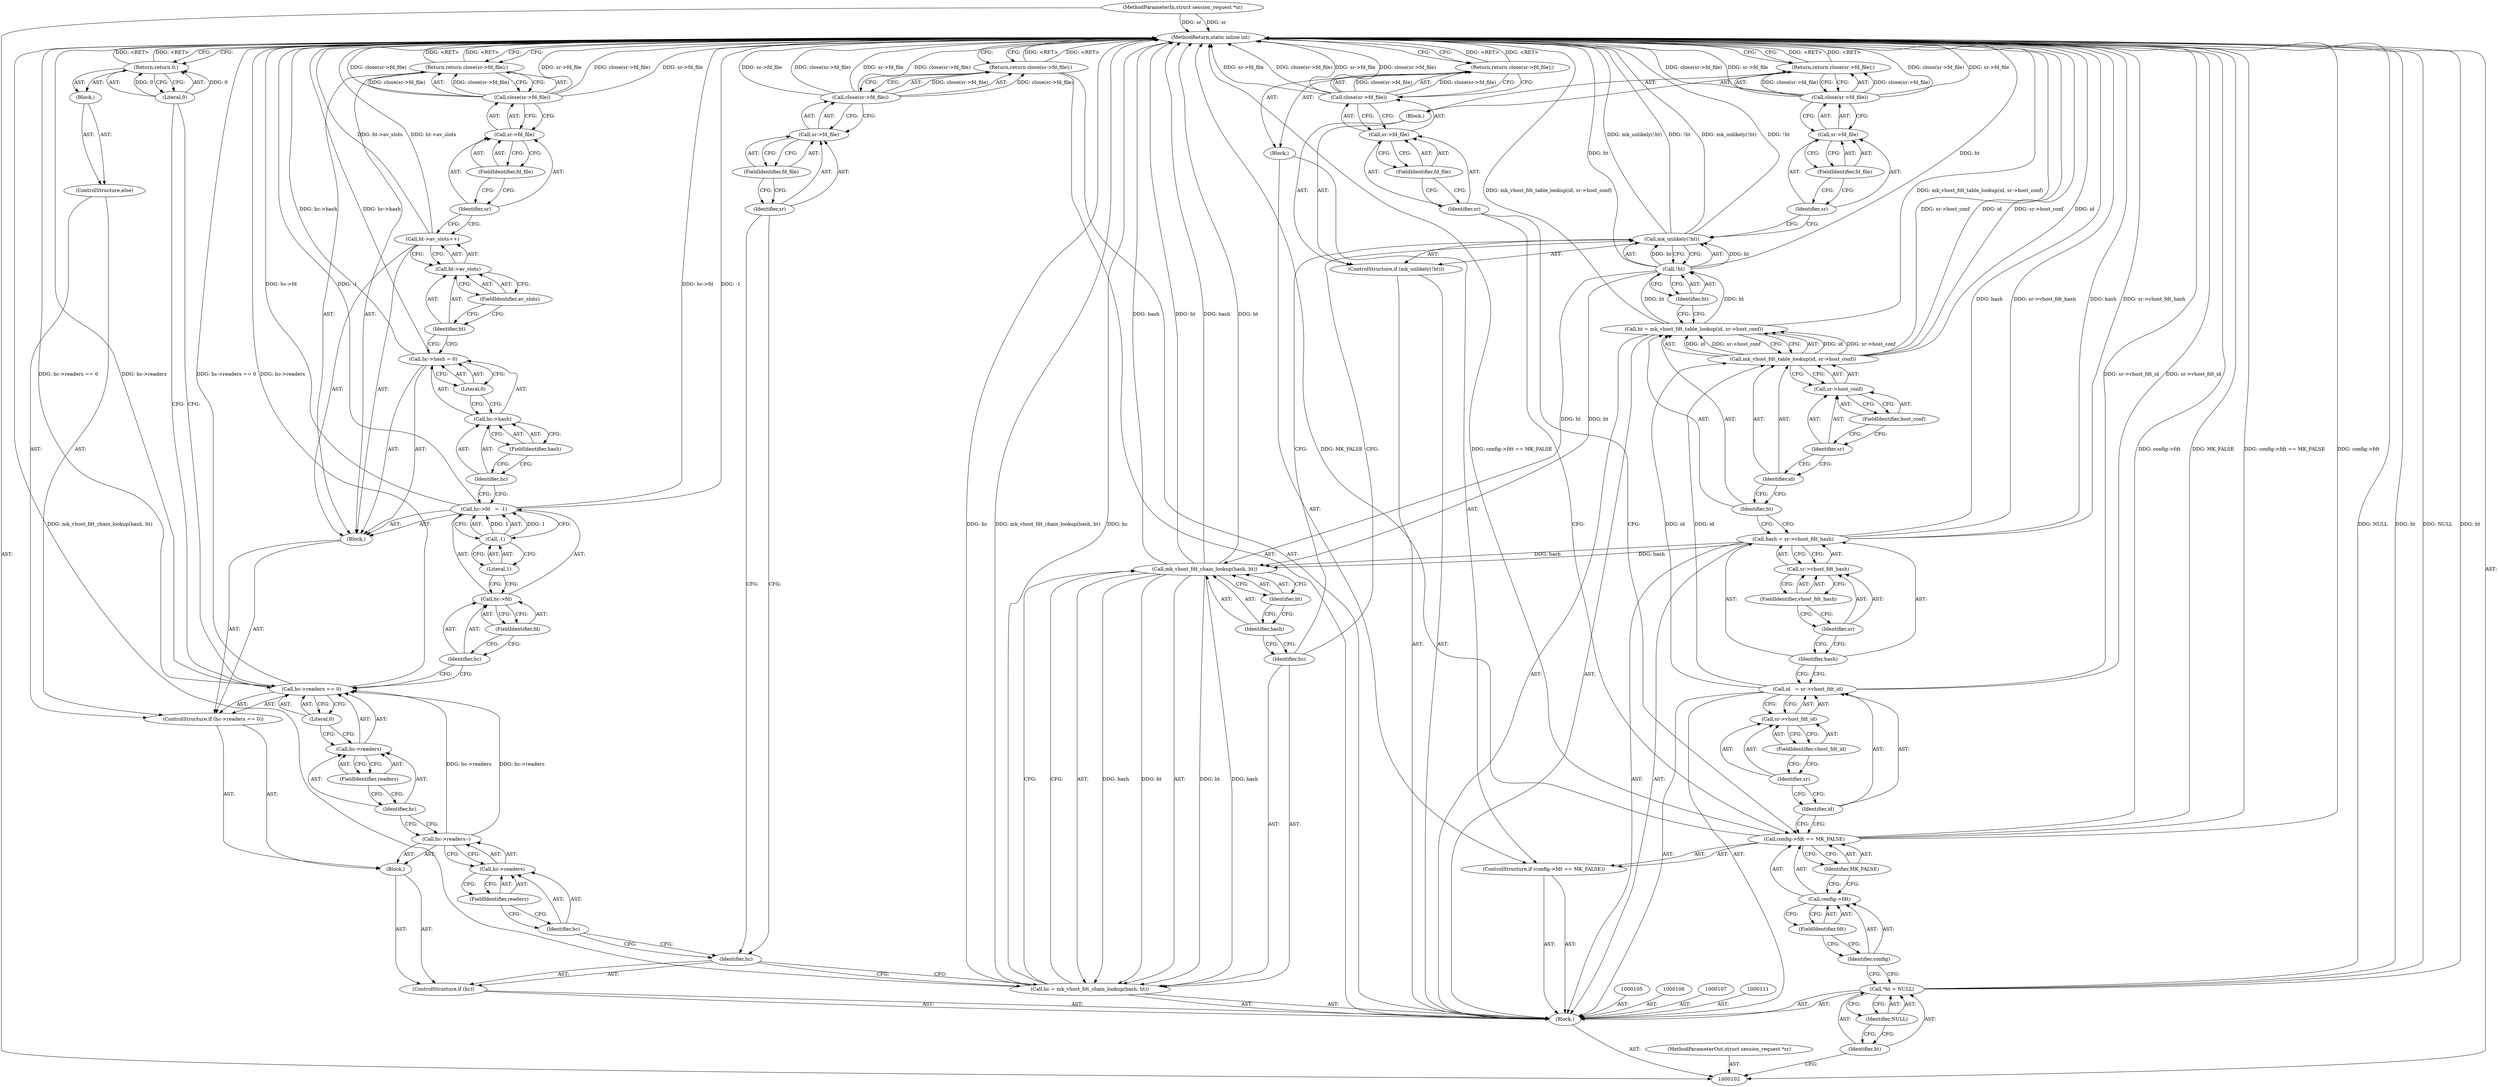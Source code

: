 digraph "0_monkey_b2d0e6f92310bb14a15aa2f8e96e1fb5379776dd_1" {
"1000199" [label="(MethodReturn,static inline int)"];
"1000103" [label="(MethodParameterIn,struct session_request *sr)"];
"1000258" [label="(MethodParameterOut,struct session_request *sr)"];
"1000126" [label="(Call,sr->vhost_fdt_id)"];
"1000127" [label="(Identifier,sr)"];
"1000128" [label="(FieldIdentifier,vhost_fdt_id)"];
"1000124" [label="(Call,id   = sr->vhost_fdt_id)"];
"1000125" [label="(Identifier,id)"];
"1000131" [label="(Call,sr->vhost_fdt_hash)"];
"1000132" [label="(Identifier,sr)"];
"1000133" [label="(FieldIdentifier,vhost_fdt_hash)"];
"1000129" [label="(Call,hash = sr->vhost_fdt_hash)"];
"1000130" [label="(Identifier,hash)"];
"1000137" [label="(Identifier,id)"];
"1000138" [label="(Call,sr->host_conf)"];
"1000139" [label="(Identifier,sr)"];
"1000134" [label="(Call,ht = mk_vhost_fdt_table_lookup(id, sr->host_conf))"];
"1000135" [label="(Identifier,ht)"];
"1000140" [label="(FieldIdentifier,host_conf)"];
"1000136" [label="(Call,mk_vhost_fdt_table_lookup(id, sr->host_conf))"];
"1000143" [label="(Call,!ht)"];
"1000144" [label="(Identifier,ht)"];
"1000145" [label="(Block,)"];
"1000141" [label="(ControlStructure,if (mk_unlikely(!ht)))"];
"1000142" [label="(Call,mk_unlikely(!ht))"];
"1000147" [label="(Call,close(sr->fd_file))"];
"1000148" [label="(Call,sr->fd_file)"];
"1000149" [label="(Identifier,sr)"];
"1000150" [label="(FieldIdentifier,fd_file)"];
"1000146" [label="(Return,return close(sr->fd_file);)"];
"1000104" [label="(Block,)"];
"1000154" [label="(Identifier,hash)"];
"1000151" [label="(Call,hc = mk_vhost_fdt_chain_lookup(hash, ht))"];
"1000152" [label="(Identifier,hc)"];
"1000155" [label="(Identifier,ht)"];
"1000153" [label="(Call,mk_vhost_fdt_chain_lookup(hash, ht))"];
"1000158" [label="(Block,)"];
"1000156" [label="(ControlStructure,if (hc))"];
"1000157" [label="(Identifier,hc)"];
"1000162" [label="(FieldIdentifier,readers)"];
"1000159" [label="(Call,hc->readers--)"];
"1000160" [label="(Call,hc->readers)"];
"1000161" [label="(Identifier,hc)"];
"1000164" [label="(Call,hc->readers == 0)"];
"1000165" [label="(Call,hc->readers)"];
"1000166" [label="(Identifier,hc)"];
"1000167" [label="(FieldIdentifier,readers)"];
"1000168" [label="(Literal,0)"];
"1000169" [label="(Block,)"];
"1000163" [label="(ControlStructure,if (hc->readers == 0))"];
"1000170" [label="(Call,hc->fd   = -1)"];
"1000171" [label="(Call,hc->fd)"];
"1000172" [label="(Identifier,hc)"];
"1000173" [label="(FieldIdentifier,fd)"];
"1000174" [label="(Call,-1)"];
"1000175" [label="(Literal,1)"];
"1000176" [label="(Call,hc->hash = 0)"];
"1000177" [label="(Call,hc->hash)"];
"1000178" [label="(Identifier,hc)"];
"1000179" [label="(FieldIdentifier,hash)"];
"1000180" [label="(Literal,0)"];
"1000181" [label="(Call,ht->av_slots++)"];
"1000182" [label="(Call,ht->av_slots)"];
"1000183" [label="(Identifier,ht)"];
"1000184" [label="(FieldIdentifier,av_slots)"];
"1000185" [label="(Return,return close(sr->fd_file);)"];
"1000186" [label="(Call,close(sr->fd_file))"];
"1000187" [label="(Call,sr->fd_file)"];
"1000188" [label="(Identifier,sr)"];
"1000189" [label="(FieldIdentifier,fd_file)"];
"1000191" [label="(Block,)"];
"1000190" [label="(ControlStructure,else)"];
"1000192" [label="(Return,return 0;)"];
"1000193" [label="(Literal,0)"];
"1000195" [label="(Call,close(sr->fd_file))"];
"1000196" [label="(Call,sr->fd_file)"];
"1000197" [label="(Identifier,sr)"];
"1000198" [label="(FieldIdentifier,fd_file)"];
"1000194" [label="(Return,return close(sr->fd_file);)"];
"1000108" [label="(Call,*ht = NULL)"];
"1000109" [label="(Identifier,ht)"];
"1000110" [label="(Identifier,NULL)"];
"1000116" [label="(FieldIdentifier,fdt)"];
"1000117" [label="(Identifier,MK_FALSE)"];
"1000118" [label="(Block,)"];
"1000112" [label="(ControlStructure,if (config->fdt == MK_FALSE))"];
"1000113" [label="(Call,config->fdt == MK_FALSE)"];
"1000114" [label="(Call,config->fdt)"];
"1000115" [label="(Identifier,config)"];
"1000120" [label="(Call,close(sr->fd_file))"];
"1000121" [label="(Call,sr->fd_file)"];
"1000122" [label="(Identifier,sr)"];
"1000123" [label="(FieldIdentifier,fd_file)"];
"1000119" [label="(Return,return close(sr->fd_file);)"];
"1000199" -> "1000102"  [label="AST: "];
"1000199" -> "1000119"  [label="CFG: "];
"1000199" -> "1000146"  [label="CFG: "];
"1000199" -> "1000185"  [label="CFG: "];
"1000199" -> "1000192"  [label="CFG: "];
"1000199" -> "1000194"  [label="CFG: "];
"1000194" -> "1000199"  [label="DDG: <RET>"];
"1000119" -> "1000199"  [label="DDG: <RET>"];
"1000146" -> "1000199"  [label="DDG: <RET>"];
"1000192" -> "1000199"  [label="DDG: <RET>"];
"1000185" -> "1000199"  [label="DDG: <RET>"];
"1000113" -> "1000199"  [label="DDG: config->fdt"];
"1000113" -> "1000199"  [label="DDG: MK_FALSE"];
"1000113" -> "1000199"  [label="DDG: config->fdt == MK_FALSE"];
"1000120" -> "1000199"  [label="DDG: sr->fd_file"];
"1000120" -> "1000199"  [label="DDG: close(sr->fd_file)"];
"1000151" -> "1000199"  [label="DDG: mk_vhost_fdt_chain_lookup(hash, ht)"];
"1000151" -> "1000199"  [label="DDG: hc"];
"1000153" -> "1000199"  [label="DDG: hash"];
"1000153" -> "1000199"  [label="DDG: ht"];
"1000136" -> "1000199"  [label="DDG: sr->host_conf"];
"1000136" -> "1000199"  [label="DDG: id"];
"1000195" -> "1000199"  [label="DDG: sr->fd_file"];
"1000195" -> "1000199"  [label="DDG: close(sr->fd_file)"];
"1000147" -> "1000199"  [label="DDG: close(sr->fd_file)"];
"1000147" -> "1000199"  [label="DDG: sr->fd_file"];
"1000181" -> "1000199"  [label="DDG: ht->av_slots"];
"1000129" -> "1000199"  [label="DDG: hash"];
"1000129" -> "1000199"  [label="DDG: sr->vhost_fdt_hash"];
"1000164" -> "1000199"  [label="DDG: hc->readers == 0"];
"1000164" -> "1000199"  [label="DDG: hc->readers"];
"1000186" -> "1000199"  [label="DDG: close(sr->fd_file)"];
"1000186" -> "1000199"  [label="DDG: sr->fd_file"];
"1000124" -> "1000199"  [label="DDG: sr->vhost_fdt_id"];
"1000142" -> "1000199"  [label="DDG: mk_unlikely(!ht)"];
"1000142" -> "1000199"  [label="DDG: !ht"];
"1000103" -> "1000199"  [label="DDG: sr"];
"1000143" -> "1000199"  [label="DDG: ht"];
"1000108" -> "1000199"  [label="DDG: NULL"];
"1000108" -> "1000199"  [label="DDG: ht"];
"1000134" -> "1000199"  [label="DDG: mk_vhost_fdt_table_lookup(id, sr->host_conf)"];
"1000170" -> "1000199"  [label="DDG: hc->fd"];
"1000170" -> "1000199"  [label="DDG: -1"];
"1000176" -> "1000199"  [label="DDG: hc->hash"];
"1000103" -> "1000102"  [label="AST: "];
"1000103" -> "1000199"  [label="DDG: sr"];
"1000258" -> "1000102"  [label="AST: "];
"1000126" -> "1000124"  [label="AST: "];
"1000126" -> "1000128"  [label="CFG: "];
"1000127" -> "1000126"  [label="AST: "];
"1000128" -> "1000126"  [label="AST: "];
"1000124" -> "1000126"  [label="CFG: "];
"1000127" -> "1000126"  [label="AST: "];
"1000127" -> "1000125"  [label="CFG: "];
"1000128" -> "1000127"  [label="CFG: "];
"1000128" -> "1000126"  [label="AST: "];
"1000128" -> "1000127"  [label="CFG: "];
"1000126" -> "1000128"  [label="CFG: "];
"1000124" -> "1000104"  [label="AST: "];
"1000124" -> "1000126"  [label="CFG: "];
"1000125" -> "1000124"  [label="AST: "];
"1000126" -> "1000124"  [label="AST: "];
"1000130" -> "1000124"  [label="CFG: "];
"1000124" -> "1000199"  [label="DDG: sr->vhost_fdt_id"];
"1000124" -> "1000136"  [label="DDG: id"];
"1000125" -> "1000124"  [label="AST: "];
"1000125" -> "1000113"  [label="CFG: "];
"1000127" -> "1000125"  [label="CFG: "];
"1000131" -> "1000129"  [label="AST: "];
"1000131" -> "1000133"  [label="CFG: "];
"1000132" -> "1000131"  [label="AST: "];
"1000133" -> "1000131"  [label="AST: "];
"1000129" -> "1000131"  [label="CFG: "];
"1000132" -> "1000131"  [label="AST: "];
"1000132" -> "1000130"  [label="CFG: "];
"1000133" -> "1000132"  [label="CFG: "];
"1000133" -> "1000131"  [label="AST: "];
"1000133" -> "1000132"  [label="CFG: "];
"1000131" -> "1000133"  [label="CFG: "];
"1000129" -> "1000104"  [label="AST: "];
"1000129" -> "1000131"  [label="CFG: "];
"1000130" -> "1000129"  [label="AST: "];
"1000131" -> "1000129"  [label="AST: "];
"1000135" -> "1000129"  [label="CFG: "];
"1000129" -> "1000199"  [label="DDG: hash"];
"1000129" -> "1000199"  [label="DDG: sr->vhost_fdt_hash"];
"1000129" -> "1000153"  [label="DDG: hash"];
"1000130" -> "1000129"  [label="AST: "];
"1000130" -> "1000124"  [label="CFG: "];
"1000132" -> "1000130"  [label="CFG: "];
"1000137" -> "1000136"  [label="AST: "];
"1000137" -> "1000135"  [label="CFG: "];
"1000139" -> "1000137"  [label="CFG: "];
"1000138" -> "1000136"  [label="AST: "];
"1000138" -> "1000140"  [label="CFG: "];
"1000139" -> "1000138"  [label="AST: "];
"1000140" -> "1000138"  [label="AST: "];
"1000136" -> "1000138"  [label="CFG: "];
"1000139" -> "1000138"  [label="AST: "];
"1000139" -> "1000137"  [label="CFG: "];
"1000140" -> "1000139"  [label="CFG: "];
"1000134" -> "1000104"  [label="AST: "];
"1000134" -> "1000136"  [label="CFG: "];
"1000135" -> "1000134"  [label="AST: "];
"1000136" -> "1000134"  [label="AST: "];
"1000144" -> "1000134"  [label="CFG: "];
"1000134" -> "1000199"  [label="DDG: mk_vhost_fdt_table_lookup(id, sr->host_conf)"];
"1000136" -> "1000134"  [label="DDG: id"];
"1000136" -> "1000134"  [label="DDG: sr->host_conf"];
"1000134" -> "1000143"  [label="DDG: ht"];
"1000135" -> "1000134"  [label="AST: "];
"1000135" -> "1000129"  [label="CFG: "];
"1000137" -> "1000135"  [label="CFG: "];
"1000140" -> "1000138"  [label="AST: "];
"1000140" -> "1000139"  [label="CFG: "];
"1000138" -> "1000140"  [label="CFG: "];
"1000136" -> "1000134"  [label="AST: "];
"1000136" -> "1000138"  [label="CFG: "];
"1000137" -> "1000136"  [label="AST: "];
"1000138" -> "1000136"  [label="AST: "];
"1000134" -> "1000136"  [label="CFG: "];
"1000136" -> "1000199"  [label="DDG: sr->host_conf"];
"1000136" -> "1000199"  [label="DDG: id"];
"1000136" -> "1000134"  [label="DDG: id"];
"1000136" -> "1000134"  [label="DDG: sr->host_conf"];
"1000124" -> "1000136"  [label="DDG: id"];
"1000143" -> "1000142"  [label="AST: "];
"1000143" -> "1000144"  [label="CFG: "];
"1000144" -> "1000143"  [label="AST: "];
"1000142" -> "1000143"  [label="CFG: "];
"1000143" -> "1000199"  [label="DDG: ht"];
"1000143" -> "1000142"  [label="DDG: ht"];
"1000134" -> "1000143"  [label="DDG: ht"];
"1000143" -> "1000153"  [label="DDG: ht"];
"1000144" -> "1000143"  [label="AST: "];
"1000144" -> "1000134"  [label="CFG: "];
"1000143" -> "1000144"  [label="CFG: "];
"1000145" -> "1000141"  [label="AST: "];
"1000146" -> "1000145"  [label="AST: "];
"1000141" -> "1000104"  [label="AST: "];
"1000142" -> "1000141"  [label="AST: "];
"1000145" -> "1000141"  [label="AST: "];
"1000142" -> "1000141"  [label="AST: "];
"1000142" -> "1000143"  [label="CFG: "];
"1000143" -> "1000142"  [label="AST: "];
"1000149" -> "1000142"  [label="CFG: "];
"1000152" -> "1000142"  [label="CFG: "];
"1000142" -> "1000199"  [label="DDG: mk_unlikely(!ht)"];
"1000142" -> "1000199"  [label="DDG: !ht"];
"1000143" -> "1000142"  [label="DDG: ht"];
"1000147" -> "1000146"  [label="AST: "];
"1000147" -> "1000148"  [label="CFG: "];
"1000148" -> "1000147"  [label="AST: "];
"1000146" -> "1000147"  [label="CFG: "];
"1000147" -> "1000199"  [label="DDG: close(sr->fd_file)"];
"1000147" -> "1000199"  [label="DDG: sr->fd_file"];
"1000147" -> "1000146"  [label="DDG: close(sr->fd_file)"];
"1000148" -> "1000147"  [label="AST: "];
"1000148" -> "1000150"  [label="CFG: "];
"1000149" -> "1000148"  [label="AST: "];
"1000150" -> "1000148"  [label="AST: "];
"1000147" -> "1000148"  [label="CFG: "];
"1000149" -> "1000148"  [label="AST: "];
"1000149" -> "1000142"  [label="CFG: "];
"1000150" -> "1000149"  [label="CFG: "];
"1000150" -> "1000148"  [label="AST: "];
"1000150" -> "1000149"  [label="CFG: "];
"1000148" -> "1000150"  [label="CFG: "];
"1000146" -> "1000145"  [label="AST: "];
"1000146" -> "1000147"  [label="CFG: "];
"1000147" -> "1000146"  [label="AST: "];
"1000199" -> "1000146"  [label="CFG: "];
"1000146" -> "1000199"  [label="DDG: <RET>"];
"1000147" -> "1000146"  [label="DDG: close(sr->fd_file)"];
"1000104" -> "1000102"  [label="AST: "];
"1000105" -> "1000104"  [label="AST: "];
"1000106" -> "1000104"  [label="AST: "];
"1000107" -> "1000104"  [label="AST: "];
"1000108" -> "1000104"  [label="AST: "];
"1000111" -> "1000104"  [label="AST: "];
"1000112" -> "1000104"  [label="AST: "];
"1000124" -> "1000104"  [label="AST: "];
"1000129" -> "1000104"  [label="AST: "];
"1000134" -> "1000104"  [label="AST: "];
"1000141" -> "1000104"  [label="AST: "];
"1000151" -> "1000104"  [label="AST: "];
"1000156" -> "1000104"  [label="AST: "];
"1000194" -> "1000104"  [label="AST: "];
"1000154" -> "1000153"  [label="AST: "];
"1000154" -> "1000152"  [label="CFG: "];
"1000155" -> "1000154"  [label="CFG: "];
"1000151" -> "1000104"  [label="AST: "];
"1000151" -> "1000153"  [label="CFG: "];
"1000152" -> "1000151"  [label="AST: "];
"1000153" -> "1000151"  [label="AST: "];
"1000157" -> "1000151"  [label="CFG: "];
"1000151" -> "1000199"  [label="DDG: mk_vhost_fdt_chain_lookup(hash, ht)"];
"1000151" -> "1000199"  [label="DDG: hc"];
"1000153" -> "1000151"  [label="DDG: hash"];
"1000153" -> "1000151"  [label="DDG: ht"];
"1000152" -> "1000151"  [label="AST: "];
"1000152" -> "1000142"  [label="CFG: "];
"1000154" -> "1000152"  [label="CFG: "];
"1000155" -> "1000153"  [label="AST: "];
"1000155" -> "1000154"  [label="CFG: "];
"1000153" -> "1000155"  [label="CFG: "];
"1000153" -> "1000151"  [label="AST: "];
"1000153" -> "1000155"  [label="CFG: "];
"1000154" -> "1000153"  [label="AST: "];
"1000155" -> "1000153"  [label="AST: "];
"1000151" -> "1000153"  [label="CFG: "];
"1000153" -> "1000199"  [label="DDG: hash"];
"1000153" -> "1000199"  [label="DDG: ht"];
"1000153" -> "1000151"  [label="DDG: hash"];
"1000153" -> "1000151"  [label="DDG: ht"];
"1000129" -> "1000153"  [label="DDG: hash"];
"1000143" -> "1000153"  [label="DDG: ht"];
"1000158" -> "1000156"  [label="AST: "];
"1000159" -> "1000158"  [label="AST: "];
"1000163" -> "1000158"  [label="AST: "];
"1000156" -> "1000104"  [label="AST: "];
"1000157" -> "1000156"  [label="AST: "];
"1000158" -> "1000156"  [label="AST: "];
"1000157" -> "1000156"  [label="AST: "];
"1000157" -> "1000151"  [label="CFG: "];
"1000161" -> "1000157"  [label="CFG: "];
"1000197" -> "1000157"  [label="CFG: "];
"1000162" -> "1000160"  [label="AST: "];
"1000162" -> "1000161"  [label="CFG: "];
"1000160" -> "1000162"  [label="CFG: "];
"1000159" -> "1000158"  [label="AST: "];
"1000159" -> "1000160"  [label="CFG: "];
"1000160" -> "1000159"  [label="AST: "];
"1000166" -> "1000159"  [label="CFG: "];
"1000159" -> "1000164"  [label="DDG: hc->readers"];
"1000160" -> "1000159"  [label="AST: "];
"1000160" -> "1000162"  [label="CFG: "];
"1000161" -> "1000160"  [label="AST: "];
"1000162" -> "1000160"  [label="AST: "];
"1000159" -> "1000160"  [label="CFG: "];
"1000161" -> "1000160"  [label="AST: "];
"1000161" -> "1000157"  [label="CFG: "];
"1000162" -> "1000161"  [label="CFG: "];
"1000164" -> "1000163"  [label="AST: "];
"1000164" -> "1000168"  [label="CFG: "];
"1000165" -> "1000164"  [label="AST: "];
"1000168" -> "1000164"  [label="AST: "];
"1000172" -> "1000164"  [label="CFG: "];
"1000193" -> "1000164"  [label="CFG: "];
"1000164" -> "1000199"  [label="DDG: hc->readers == 0"];
"1000164" -> "1000199"  [label="DDG: hc->readers"];
"1000159" -> "1000164"  [label="DDG: hc->readers"];
"1000165" -> "1000164"  [label="AST: "];
"1000165" -> "1000167"  [label="CFG: "];
"1000166" -> "1000165"  [label="AST: "];
"1000167" -> "1000165"  [label="AST: "];
"1000168" -> "1000165"  [label="CFG: "];
"1000166" -> "1000165"  [label="AST: "];
"1000166" -> "1000159"  [label="CFG: "];
"1000167" -> "1000166"  [label="CFG: "];
"1000167" -> "1000165"  [label="AST: "];
"1000167" -> "1000166"  [label="CFG: "];
"1000165" -> "1000167"  [label="CFG: "];
"1000168" -> "1000164"  [label="AST: "];
"1000168" -> "1000165"  [label="CFG: "];
"1000164" -> "1000168"  [label="CFG: "];
"1000169" -> "1000163"  [label="AST: "];
"1000170" -> "1000169"  [label="AST: "];
"1000176" -> "1000169"  [label="AST: "];
"1000181" -> "1000169"  [label="AST: "];
"1000185" -> "1000169"  [label="AST: "];
"1000163" -> "1000158"  [label="AST: "];
"1000164" -> "1000163"  [label="AST: "];
"1000169" -> "1000163"  [label="AST: "];
"1000190" -> "1000163"  [label="AST: "];
"1000170" -> "1000169"  [label="AST: "];
"1000170" -> "1000174"  [label="CFG: "];
"1000171" -> "1000170"  [label="AST: "];
"1000174" -> "1000170"  [label="AST: "];
"1000178" -> "1000170"  [label="CFG: "];
"1000170" -> "1000199"  [label="DDG: hc->fd"];
"1000170" -> "1000199"  [label="DDG: -1"];
"1000174" -> "1000170"  [label="DDG: 1"];
"1000171" -> "1000170"  [label="AST: "];
"1000171" -> "1000173"  [label="CFG: "];
"1000172" -> "1000171"  [label="AST: "];
"1000173" -> "1000171"  [label="AST: "];
"1000175" -> "1000171"  [label="CFG: "];
"1000172" -> "1000171"  [label="AST: "];
"1000172" -> "1000164"  [label="CFG: "];
"1000173" -> "1000172"  [label="CFG: "];
"1000173" -> "1000171"  [label="AST: "];
"1000173" -> "1000172"  [label="CFG: "];
"1000171" -> "1000173"  [label="CFG: "];
"1000174" -> "1000170"  [label="AST: "];
"1000174" -> "1000175"  [label="CFG: "];
"1000175" -> "1000174"  [label="AST: "];
"1000170" -> "1000174"  [label="CFG: "];
"1000174" -> "1000170"  [label="DDG: 1"];
"1000175" -> "1000174"  [label="AST: "];
"1000175" -> "1000171"  [label="CFG: "];
"1000174" -> "1000175"  [label="CFG: "];
"1000176" -> "1000169"  [label="AST: "];
"1000176" -> "1000180"  [label="CFG: "];
"1000177" -> "1000176"  [label="AST: "];
"1000180" -> "1000176"  [label="AST: "];
"1000183" -> "1000176"  [label="CFG: "];
"1000176" -> "1000199"  [label="DDG: hc->hash"];
"1000177" -> "1000176"  [label="AST: "];
"1000177" -> "1000179"  [label="CFG: "];
"1000178" -> "1000177"  [label="AST: "];
"1000179" -> "1000177"  [label="AST: "];
"1000180" -> "1000177"  [label="CFG: "];
"1000178" -> "1000177"  [label="AST: "];
"1000178" -> "1000170"  [label="CFG: "];
"1000179" -> "1000178"  [label="CFG: "];
"1000179" -> "1000177"  [label="AST: "];
"1000179" -> "1000178"  [label="CFG: "];
"1000177" -> "1000179"  [label="CFG: "];
"1000180" -> "1000176"  [label="AST: "];
"1000180" -> "1000177"  [label="CFG: "];
"1000176" -> "1000180"  [label="CFG: "];
"1000181" -> "1000169"  [label="AST: "];
"1000181" -> "1000182"  [label="CFG: "];
"1000182" -> "1000181"  [label="AST: "];
"1000188" -> "1000181"  [label="CFG: "];
"1000181" -> "1000199"  [label="DDG: ht->av_slots"];
"1000182" -> "1000181"  [label="AST: "];
"1000182" -> "1000184"  [label="CFG: "];
"1000183" -> "1000182"  [label="AST: "];
"1000184" -> "1000182"  [label="AST: "];
"1000181" -> "1000182"  [label="CFG: "];
"1000183" -> "1000182"  [label="AST: "];
"1000183" -> "1000176"  [label="CFG: "];
"1000184" -> "1000183"  [label="CFG: "];
"1000184" -> "1000182"  [label="AST: "];
"1000184" -> "1000183"  [label="CFG: "];
"1000182" -> "1000184"  [label="CFG: "];
"1000185" -> "1000169"  [label="AST: "];
"1000185" -> "1000186"  [label="CFG: "];
"1000186" -> "1000185"  [label="AST: "];
"1000199" -> "1000185"  [label="CFG: "];
"1000185" -> "1000199"  [label="DDG: <RET>"];
"1000186" -> "1000185"  [label="DDG: close(sr->fd_file)"];
"1000186" -> "1000185"  [label="AST: "];
"1000186" -> "1000187"  [label="CFG: "];
"1000187" -> "1000186"  [label="AST: "];
"1000185" -> "1000186"  [label="CFG: "];
"1000186" -> "1000199"  [label="DDG: close(sr->fd_file)"];
"1000186" -> "1000199"  [label="DDG: sr->fd_file"];
"1000186" -> "1000185"  [label="DDG: close(sr->fd_file)"];
"1000187" -> "1000186"  [label="AST: "];
"1000187" -> "1000189"  [label="CFG: "];
"1000188" -> "1000187"  [label="AST: "];
"1000189" -> "1000187"  [label="AST: "];
"1000186" -> "1000187"  [label="CFG: "];
"1000188" -> "1000187"  [label="AST: "];
"1000188" -> "1000181"  [label="CFG: "];
"1000189" -> "1000188"  [label="CFG: "];
"1000189" -> "1000187"  [label="AST: "];
"1000189" -> "1000188"  [label="CFG: "];
"1000187" -> "1000189"  [label="CFG: "];
"1000191" -> "1000190"  [label="AST: "];
"1000192" -> "1000191"  [label="AST: "];
"1000190" -> "1000163"  [label="AST: "];
"1000191" -> "1000190"  [label="AST: "];
"1000192" -> "1000191"  [label="AST: "];
"1000192" -> "1000193"  [label="CFG: "];
"1000193" -> "1000192"  [label="AST: "];
"1000199" -> "1000192"  [label="CFG: "];
"1000192" -> "1000199"  [label="DDG: <RET>"];
"1000193" -> "1000192"  [label="DDG: 0"];
"1000193" -> "1000192"  [label="AST: "];
"1000193" -> "1000164"  [label="CFG: "];
"1000192" -> "1000193"  [label="CFG: "];
"1000193" -> "1000192"  [label="DDG: 0"];
"1000195" -> "1000194"  [label="AST: "];
"1000195" -> "1000196"  [label="CFG: "];
"1000196" -> "1000195"  [label="AST: "];
"1000194" -> "1000195"  [label="CFG: "];
"1000195" -> "1000199"  [label="DDG: sr->fd_file"];
"1000195" -> "1000199"  [label="DDG: close(sr->fd_file)"];
"1000195" -> "1000194"  [label="DDG: close(sr->fd_file)"];
"1000196" -> "1000195"  [label="AST: "];
"1000196" -> "1000198"  [label="CFG: "];
"1000197" -> "1000196"  [label="AST: "];
"1000198" -> "1000196"  [label="AST: "];
"1000195" -> "1000196"  [label="CFG: "];
"1000197" -> "1000196"  [label="AST: "];
"1000197" -> "1000157"  [label="CFG: "];
"1000198" -> "1000197"  [label="CFG: "];
"1000198" -> "1000196"  [label="AST: "];
"1000198" -> "1000197"  [label="CFG: "];
"1000196" -> "1000198"  [label="CFG: "];
"1000194" -> "1000104"  [label="AST: "];
"1000194" -> "1000195"  [label="CFG: "];
"1000195" -> "1000194"  [label="AST: "];
"1000199" -> "1000194"  [label="CFG: "];
"1000194" -> "1000199"  [label="DDG: <RET>"];
"1000195" -> "1000194"  [label="DDG: close(sr->fd_file)"];
"1000108" -> "1000104"  [label="AST: "];
"1000108" -> "1000110"  [label="CFG: "];
"1000109" -> "1000108"  [label="AST: "];
"1000110" -> "1000108"  [label="AST: "];
"1000115" -> "1000108"  [label="CFG: "];
"1000108" -> "1000199"  [label="DDG: NULL"];
"1000108" -> "1000199"  [label="DDG: ht"];
"1000109" -> "1000108"  [label="AST: "];
"1000109" -> "1000102"  [label="CFG: "];
"1000110" -> "1000109"  [label="CFG: "];
"1000110" -> "1000108"  [label="AST: "];
"1000110" -> "1000109"  [label="CFG: "];
"1000108" -> "1000110"  [label="CFG: "];
"1000116" -> "1000114"  [label="AST: "];
"1000116" -> "1000115"  [label="CFG: "];
"1000114" -> "1000116"  [label="CFG: "];
"1000117" -> "1000113"  [label="AST: "];
"1000117" -> "1000114"  [label="CFG: "];
"1000113" -> "1000117"  [label="CFG: "];
"1000118" -> "1000112"  [label="AST: "];
"1000119" -> "1000118"  [label="AST: "];
"1000112" -> "1000104"  [label="AST: "];
"1000113" -> "1000112"  [label="AST: "];
"1000118" -> "1000112"  [label="AST: "];
"1000113" -> "1000112"  [label="AST: "];
"1000113" -> "1000117"  [label="CFG: "];
"1000114" -> "1000113"  [label="AST: "];
"1000117" -> "1000113"  [label="AST: "];
"1000122" -> "1000113"  [label="CFG: "];
"1000125" -> "1000113"  [label="CFG: "];
"1000113" -> "1000199"  [label="DDG: config->fdt"];
"1000113" -> "1000199"  [label="DDG: MK_FALSE"];
"1000113" -> "1000199"  [label="DDG: config->fdt == MK_FALSE"];
"1000114" -> "1000113"  [label="AST: "];
"1000114" -> "1000116"  [label="CFG: "];
"1000115" -> "1000114"  [label="AST: "];
"1000116" -> "1000114"  [label="AST: "];
"1000117" -> "1000114"  [label="CFG: "];
"1000115" -> "1000114"  [label="AST: "];
"1000115" -> "1000108"  [label="CFG: "];
"1000116" -> "1000115"  [label="CFG: "];
"1000120" -> "1000119"  [label="AST: "];
"1000120" -> "1000121"  [label="CFG: "];
"1000121" -> "1000120"  [label="AST: "];
"1000119" -> "1000120"  [label="CFG: "];
"1000120" -> "1000199"  [label="DDG: sr->fd_file"];
"1000120" -> "1000199"  [label="DDG: close(sr->fd_file)"];
"1000120" -> "1000119"  [label="DDG: close(sr->fd_file)"];
"1000121" -> "1000120"  [label="AST: "];
"1000121" -> "1000123"  [label="CFG: "];
"1000122" -> "1000121"  [label="AST: "];
"1000123" -> "1000121"  [label="AST: "];
"1000120" -> "1000121"  [label="CFG: "];
"1000122" -> "1000121"  [label="AST: "];
"1000122" -> "1000113"  [label="CFG: "];
"1000123" -> "1000122"  [label="CFG: "];
"1000123" -> "1000121"  [label="AST: "];
"1000123" -> "1000122"  [label="CFG: "];
"1000121" -> "1000123"  [label="CFG: "];
"1000119" -> "1000118"  [label="AST: "];
"1000119" -> "1000120"  [label="CFG: "];
"1000120" -> "1000119"  [label="AST: "];
"1000199" -> "1000119"  [label="CFG: "];
"1000119" -> "1000199"  [label="DDG: <RET>"];
"1000120" -> "1000119"  [label="DDG: close(sr->fd_file)"];
}
